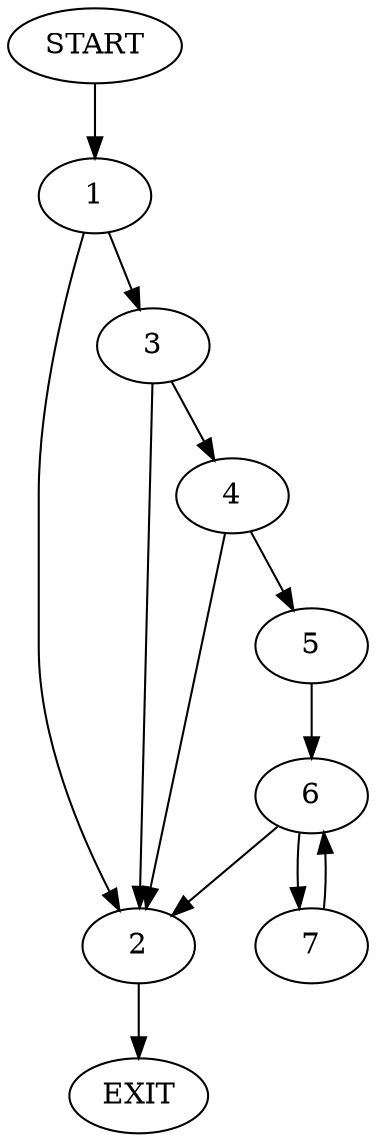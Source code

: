 digraph {
0 [label="START"]
8 [label="EXIT"]
0 -> 1
1 -> 2
1 -> 3
3 -> 2
3 -> 4
2 -> 8
4 -> 2
4 -> 5
5 -> 6
6 -> 2
6 -> 7
7 -> 6
}
